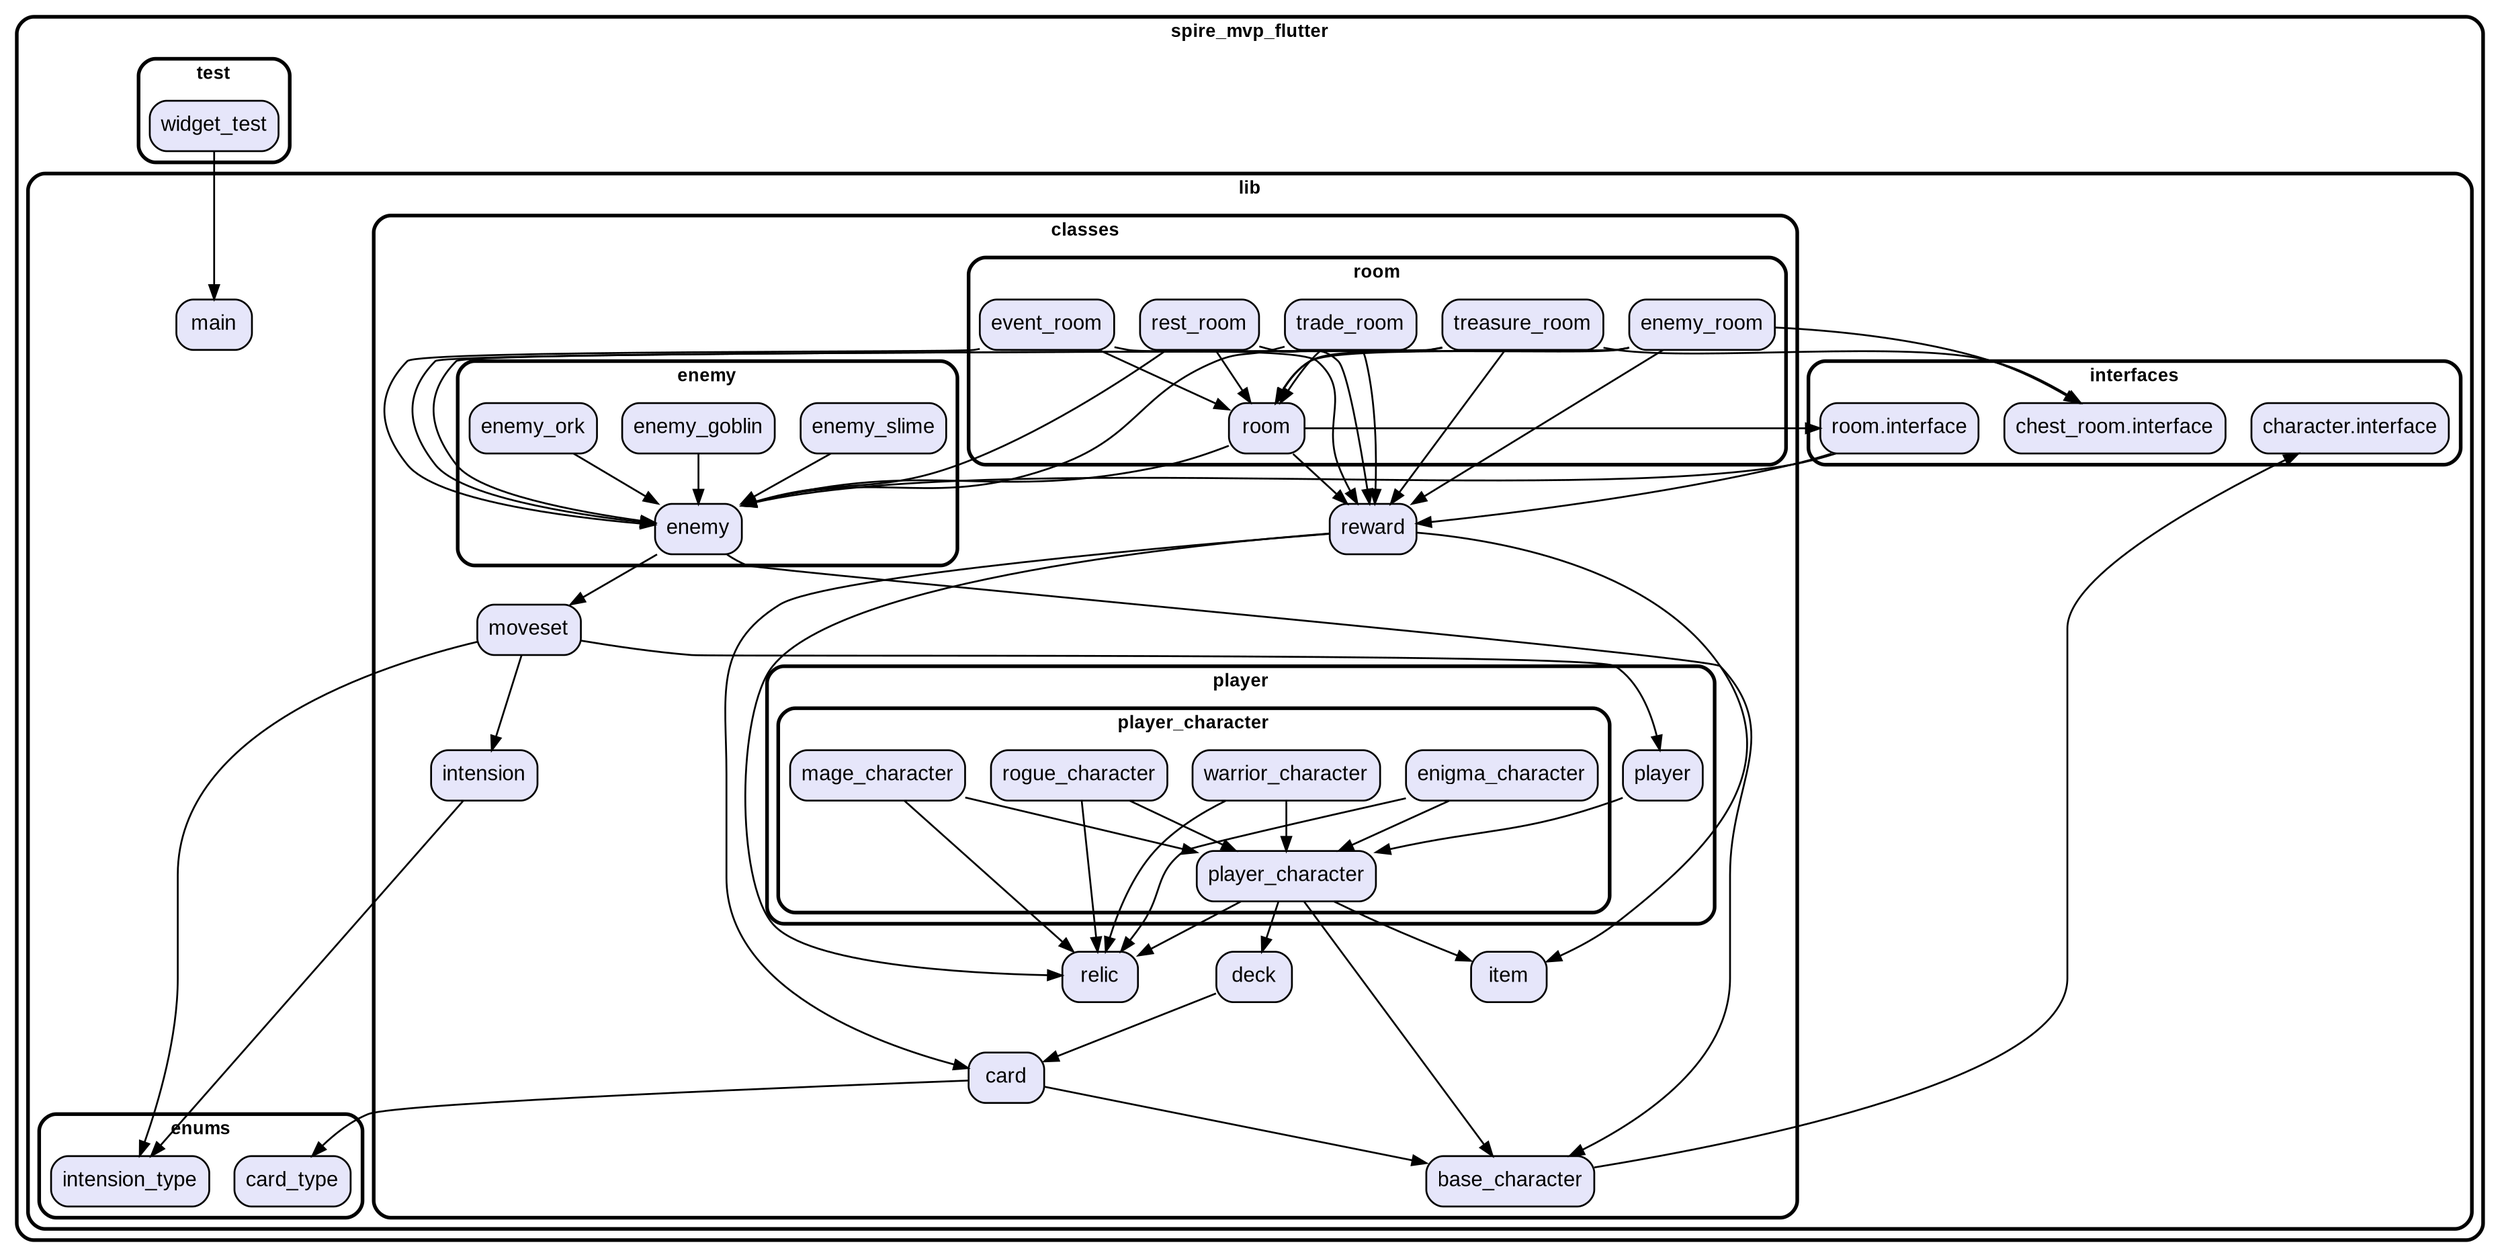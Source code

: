 digraph "" {
  graph [style=rounded fontname="Arial Black" fontsize=13 penwidth=2.6];
  node [shape=rect style="filled,rounded" fontname=Arial fontsize=15 fillcolor=Lavender penwidth=1.3];
  edge [penwidth=1.3];
  "/lib/classes/base_character.dart" [label="base_character"];
  "/lib/classes/card.dart" [label="card"];
  "/lib/classes/deck.dart" [label="deck"];
  "/lib/classes/enemy/enemy.dart" [label="enemy"];
  "/lib/classes/enemy/enemy_goblin.dart" [label="enemy_goblin"];
  "/lib/classes/enemy/enemy_ork.dart" [label="enemy_ork"];
  "/lib/classes/enemy/enemy_slime.dart" [label="enemy_slime"];
  "/lib/classes/intension.dart" [label="intension"];
  "/lib/classes/item.dart" [label="item"];
  "/lib/classes/moveset.dart" [label="moveset"];
  "/lib/classes/player/player.dart" [label="player"];
  "/lib/classes/player/player_character/enigma_character.dart" [label="enigma_character"];
  "/lib/classes/player/player_character/mage_character.dart" [label="mage_character"];
  "/lib/classes/player/player_character/player_character.dart" [label="player_character"];
  "/lib/classes/player/player_character/rogue_character.dart" [label="rogue_character"];
  "/lib/classes/player/player_character/warrior_character.dart" [label="warrior_character"];
  "/lib/classes/relic.dart" [label="relic"];
  "/lib/classes/reward.dart" [label="reward"];
  "/lib/classes/room/enemy_room.dart" [label="enemy_room"];
  "/lib/classes/room/event_room.dart" [label="event_room"];
  "/lib/classes/room/rest_room.dart" [label="rest_room"];
  "/lib/classes/room/room.dart" [label="room"];
  "/lib/classes/room/trade_room.dart" [label="trade_room"];
  "/lib/classes/room/treasure_room.dart" [label="treasure_room"];
  "/lib/enums/card_type.dart" [label="card_type"];
  "/lib/enums/intension_type.dart" [label="intension_type"];
  "/lib/interfaces/character.interface.dart" [label="character.interface"];
  "/lib/interfaces/chest_room.interface.dart" [label="chest_room.interface"];
  "/lib/interfaces/room.interface.dart" [label="room.interface"];
  "/lib/main.dart" [label="main"];
  "/test/widget_test.dart" [label="widget_test"];
  subgraph "cluster~" {
    label="spire_mvp_flutter";
    subgraph "cluster~/lib" {
      label="lib";
      "/lib/main.dart";
      subgraph "cluster~/lib/classes" {
        label="classes";
        "/lib/classes/base_character.dart";
        "/lib/classes/card.dart";
        "/lib/classes/deck.dart";
        "/lib/classes/intension.dart";
        "/lib/classes/item.dart";
        "/lib/classes/moveset.dart";
        "/lib/classes/relic.dart";
        "/lib/classes/reward.dart";
        subgraph "cluster~/lib/classes/enemy" {
          label="enemy";
          "/lib/classes/enemy/enemy.dart";
          "/lib/classes/enemy/enemy_goblin.dart";
          "/lib/classes/enemy/enemy_ork.dart";
          "/lib/classes/enemy/enemy_slime.dart";
        }
        subgraph "cluster~/lib/classes/player" {
          label="player";
          "/lib/classes/player/player.dart";
          subgraph "cluster~/lib/classes/player/player_character" {
            label="player_character";
            "/lib/classes/player/player_character/enigma_character.dart";
            "/lib/classes/player/player_character/mage_character.dart";
            "/lib/classes/player/player_character/player_character.dart";
            "/lib/classes/player/player_character/rogue_character.dart";
            "/lib/classes/player/player_character/warrior_character.dart";
          }
        }
        subgraph "cluster~/lib/classes/room" {
          label="room";
          "/lib/classes/room/enemy_room.dart";
          "/lib/classes/room/event_room.dart";
          "/lib/classes/room/rest_room.dart";
          "/lib/classes/room/room.dart";
          "/lib/classes/room/trade_room.dart";
          "/lib/classes/room/treasure_room.dart";
        }
      }
      subgraph "cluster~/lib/enums" {
        label="enums";
        "/lib/enums/card_type.dart";
        "/lib/enums/intension_type.dart";
      }
      subgraph "cluster~/lib/interfaces" {
        label="interfaces";
        "/lib/interfaces/character.interface.dart";
        "/lib/interfaces/chest_room.interface.dart";
        "/lib/interfaces/room.interface.dart";
      }
    }
    subgraph "cluster~/test" {
      label="test";
      "/test/widget_test.dart";
    }
  }
  "/lib/classes/base_character.dart" -> "/lib/interfaces/character.interface.dart";
  "/lib/classes/card.dart" -> "/lib/classes/base_character.dart";
  "/lib/classes/card.dart" -> "/lib/enums/card_type.dart";
  "/lib/classes/deck.dart" -> "/lib/classes/card.dart";
  "/lib/classes/enemy/enemy.dart" -> "/lib/classes/base_character.dart";
  "/lib/classes/enemy/enemy.dart" -> "/lib/classes/moveset.dart";
  "/lib/classes/enemy/enemy_goblin.dart" -> "/lib/classes/enemy/enemy.dart";
  "/lib/classes/enemy/enemy_ork.dart" -> "/lib/classes/enemy/enemy.dart";
  "/lib/classes/enemy/enemy_slime.dart" -> "/lib/classes/enemy/enemy.dart";
  "/lib/classes/intension.dart" -> "/lib/enums/intension_type.dart";
  "/lib/classes/moveset.dart" -> "/lib/enums/intension_type.dart";
  "/lib/classes/moveset.dart" -> "/lib/classes/intension.dart";
  "/lib/classes/moveset.dart" -> "/lib/classes/player/player.dart";
  "/lib/classes/player/player.dart" -> "/lib/classes/player/player_character/player_character.dart";
  "/lib/classes/player/player_character/enigma_character.dart" -> "/lib/classes/relic.dart";
  "/lib/classes/player/player_character/enigma_character.dart" -> "/lib/classes/player/player_character/player_character.dart";
  "/lib/classes/player/player_character/mage_character.dart" -> "/lib/classes/relic.dart";
  "/lib/classes/player/player_character/mage_character.dart" -> "/lib/classes/player/player_character/player_character.dart";
  "/lib/classes/player/player_character/player_character.dart" -> "/lib/classes/deck.dart";
  "/lib/classes/player/player_character/player_character.dart" -> "/lib/classes/relic.dart";
  "/lib/classes/player/player_character/player_character.dart" -> "/lib/classes/item.dart";
  "/lib/classes/player/player_character/player_character.dart" -> "/lib/classes/base_character.dart";
  "/lib/classes/player/player_character/rogue_character.dart" -> "/lib/classes/relic.dart";
  "/lib/classes/player/player_character/rogue_character.dart" -> "/lib/classes/player/player_character/player_character.dart";
  "/lib/classes/player/player_character/warrior_character.dart" -> "/lib/classes/relic.dart";
  "/lib/classes/player/player_character/warrior_character.dart" -> "/lib/classes/player/player_character/player_character.dart";
  "/lib/classes/reward.dart" -> "/lib/classes/relic.dart";
  "/lib/classes/reward.dart" -> "/lib/classes/item.dart";
  "/lib/classes/reward.dart" -> "/lib/classes/card.dart";
  "/lib/classes/room/enemy_room.dart" -> "/lib/interfaces/chest_room.interface.dart";
  "/lib/classes/room/enemy_room.dart" -> "/lib/classes/enemy/enemy.dart";
  "/lib/classes/room/enemy_room.dart" -> "/lib/classes/reward.dart";
  "/lib/classes/room/enemy_room.dart" -> "/lib/classes/room/room.dart";
  "/lib/classes/room/event_room.dart" -> "/lib/classes/enemy/enemy.dart";
  "/lib/classes/room/event_room.dart" -> "/lib/classes/reward.dart";
  "/lib/classes/room/event_room.dart" -> "/lib/classes/room/room.dart";
  "/lib/classes/room/rest_room.dart" -> "/lib/classes/enemy/enemy.dart";
  "/lib/classes/room/rest_room.dart" -> "/lib/classes/reward.dart";
  "/lib/classes/room/rest_room.dart" -> "/lib/classes/room/room.dart";
  "/lib/classes/room/room.dart" -> "/lib/interfaces/room.interface.dart";
  "/lib/classes/room/room.dart" -> "/lib/classes/enemy/enemy.dart";
  "/lib/classes/room/room.dart" -> "/lib/classes/reward.dart";
  "/lib/classes/room/trade_room.dart" -> "/lib/classes/enemy/enemy.dart";
  "/lib/classes/room/trade_room.dart" -> "/lib/classes/reward.dart";
  "/lib/classes/room/trade_room.dart" -> "/lib/classes/room/room.dart";
  "/lib/classes/room/treasure_room.dart" -> "/lib/interfaces/chest_room.interface.dart";
  "/lib/classes/room/treasure_room.dart" -> "/lib/classes/enemy/enemy.dart";
  "/lib/classes/room/treasure_room.dart" -> "/lib/classes/reward.dart";
  "/lib/classes/room/treasure_room.dart" -> "/lib/classes/room/room.dart";
  "/lib/interfaces/room.interface.dart" -> "/lib/classes/enemy/enemy.dart";
  "/lib/interfaces/room.interface.dart" -> "/lib/classes/reward.dart";
  "/test/widget_test.dart" -> "/lib/main.dart";
}
